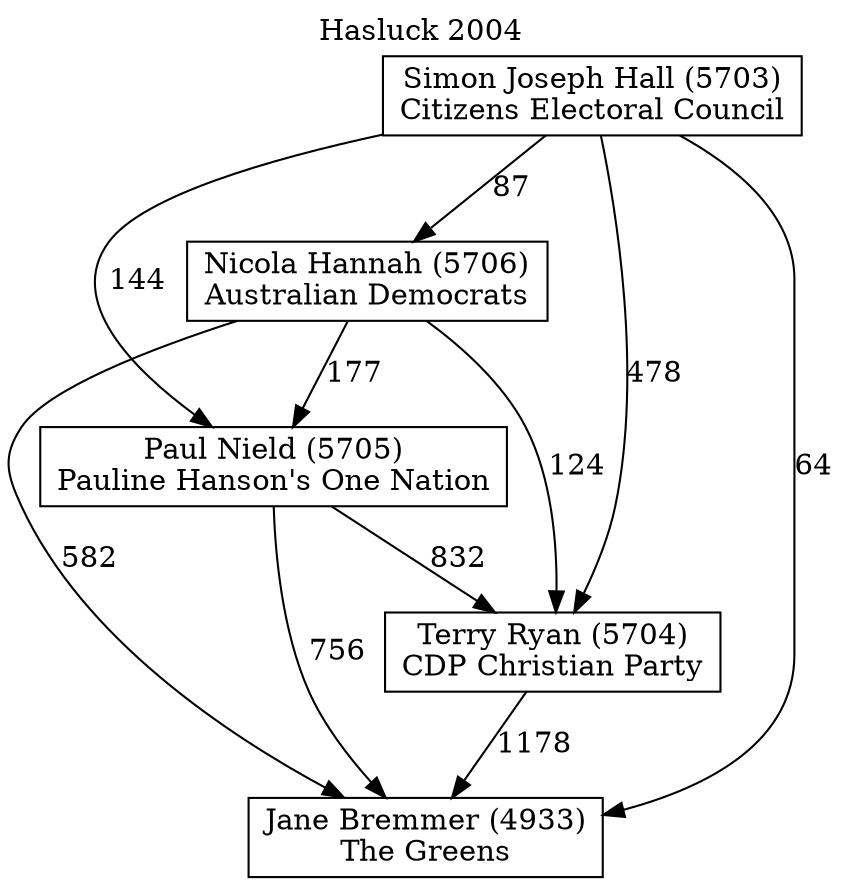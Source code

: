 // House preference flow
digraph "Jane Bremmer (4933)_Hasluck_2004" {
	graph [label="Hasluck 2004" labelloc=t mclimit=10]
	node [shape=box]
	"Jane Bremmer (4933)" [label="Jane Bremmer (4933)
The Greens"]
	"Terry Ryan (5704)" [label="Terry Ryan (5704)
CDP Christian Party"]
	"Paul Nield (5705)" [label="Paul Nield (5705)
Pauline Hanson's One Nation"]
	"Nicola Hannah (5706)" [label="Nicola Hannah (5706)
Australian Democrats"]
	"Simon Joseph Hall (5703)" [label="Simon Joseph Hall (5703)
Citizens Electoral Council"]
	"Jane Bremmer (4933)" [label="Jane Bremmer (4933)
The Greens"]
	"Paul Nield (5705)" [label="Paul Nield (5705)
Pauline Hanson's One Nation"]
	"Nicola Hannah (5706)" [label="Nicola Hannah (5706)
Australian Democrats"]
	"Simon Joseph Hall (5703)" [label="Simon Joseph Hall (5703)
Citizens Electoral Council"]
	"Jane Bremmer (4933)" [label="Jane Bremmer (4933)
The Greens"]
	"Nicola Hannah (5706)" [label="Nicola Hannah (5706)
Australian Democrats"]
	"Simon Joseph Hall (5703)" [label="Simon Joseph Hall (5703)
Citizens Electoral Council"]
	"Jane Bremmer (4933)" [label="Jane Bremmer (4933)
The Greens"]
	"Simon Joseph Hall (5703)" [label="Simon Joseph Hall (5703)
Citizens Electoral Council"]
	"Simon Joseph Hall (5703)" [label="Simon Joseph Hall (5703)
Citizens Electoral Council"]
	"Nicola Hannah (5706)" [label="Nicola Hannah (5706)
Australian Democrats"]
	"Simon Joseph Hall (5703)" [label="Simon Joseph Hall (5703)
Citizens Electoral Council"]
	"Simon Joseph Hall (5703)" [label="Simon Joseph Hall (5703)
Citizens Electoral Council"]
	"Paul Nield (5705)" [label="Paul Nield (5705)
Pauline Hanson's One Nation"]
	"Nicola Hannah (5706)" [label="Nicola Hannah (5706)
Australian Democrats"]
	"Simon Joseph Hall (5703)" [label="Simon Joseph Hall (5703)
Citizens Electoral Council"]
	"Paul Nield (5705)" [label="Paul Nield (5705)
Pauline Hanson's One Nation"]
	"Simon Joseph Hall (5703)" [label="Simon Joseph Hall (5703)
Citizens Electoral Council"]
	"Simon Joseph Hall (5703)" [label="Simon Joseph Hall (5703)
Citizens Electoral Council"]
	"Nicola Hannah (5706)" [label="Nicola Hannah (5706)
Australian Democrats"]
	"Simon Joseph Hall (5703)" [label="Simon Joseph Hall (5703)
Citizens Electoral Council"]
	"Simon Joseph Hall (5703)" [label="Simon Joseph Hall (5703)
Citizens Electoral Council"]
	"Terry Ryan (5704)" [label="Terry Ryan (5704)
CDP Christian Party"]
	"Paul Nield (5705)" [label="Paul Nield (5705)
Pauline Hanson's One Nation"]
	"Nicola Hannah (5706)" [label="Nicola Hannah (5706)
Australian Democrats"]
	"Simon Joseph Hall (5703)" [label="Simon Joseph Hall (5703)
Citizens Electoral Council"]
	"Terry Ryan (5704)" [label="Terry Ryan (5704)
CDP Christian Party"]
	"Nicola Hannah (5706)" [label="Nicola Hannah (5706)
Australian Democrats"]
	"Simon Joseph Hall (5703)" [label="Simon Joseph Hall (5703)
Citizens Electoral Council"]
	"Terry Ryan (5704)" [label="Terry Ryan (5704)
CDP Christian Party"]
	"Simon Joseph Hall (5703)" [label="Simon Joseph Hall (5703)
Citizens Electoral Council"]
	"Simon Joseph Hall (5703)" [label="Simon Joseph Hall (5703)
Citizens Electoral Council"]
	"Nicola Hannah (5706)" [label="Nicola Hannah (5706)
Australian Democrats"]
	"Simon Joseph Hall (5703)" [label="Simon Joseph Hall (5703)
Citizens Electoral Council"]
	"Simon Joseph Hall (5703)" [label="Simon Joseph Hall (5703)
Citizens Electoral Council"]
	"Paul Nield (5705)" [label="Paul Nield (5705)
Pauline Hanson's One Nation"]
	"Nicola Hannah (5706)" [label="Nicola Hannah (5706)
Australian Democrats"]
	"Simon Joseph Hall (5703)" [label="Simon Joseph Hall (5703)
Citizens Electoral Council"]
	"Paul Nield (5705)" [label="Paul Nield (5705)
Pauline Hanson's One Nation"]
	"Simon Joseph Hall (5703)" [label="Simon Joseph Hall (5703)
Citizens Electoral Council"]
	"Simon Joseph Hall (5703)" [label="Simon Joseph Hall (5703)
Citizens Electoral Council"]
	"Nicola Hannah (5706)" [label="Nicola Hannah (5706)
Australian Democrats"]
	"Simon Joseph Hall (5703)" [label="Simon Joseph Hall (5703)
Citizens Electoral Council"]
	"Simon Joseph Hall (5703)" [label="Simon Joseph Hall (5703)
Citizens Electoral Council"]
	"Terry Ryan (5704)" -> "Jane Bremmer (4933)" [label=1178]
	"Paul Nield (5705)" -> "Terry Ryan (5704)" [label=832]
	"Nicola Hannah (5706)" -> "Paul Nield (5705)" [label=177]
	"Simon Joseph Hall (5703)" -> "Nicola Hannah (5706)" [label=87]
	"Paul Nield (5705)" -> "Jane Bremmer (4933)" [label=756]
	"Nicola Hannah (5706)" -> "Jane Bremmer (4933)" [label=582]
	"Simon Joseph Hall (5703)" -> "Jane Bremmer (4933)" [label=64]
	"Simon Joseph Hall (5703)" -> "Paul Nield (5705)" [label=144]
	"Nicola Hannah (5706)" -> "Terry Ryan (5704)" [label=124]
	"Simon Joseph Hall (5703)" -> "Terry Ryan (5704)" [label=478]
}
